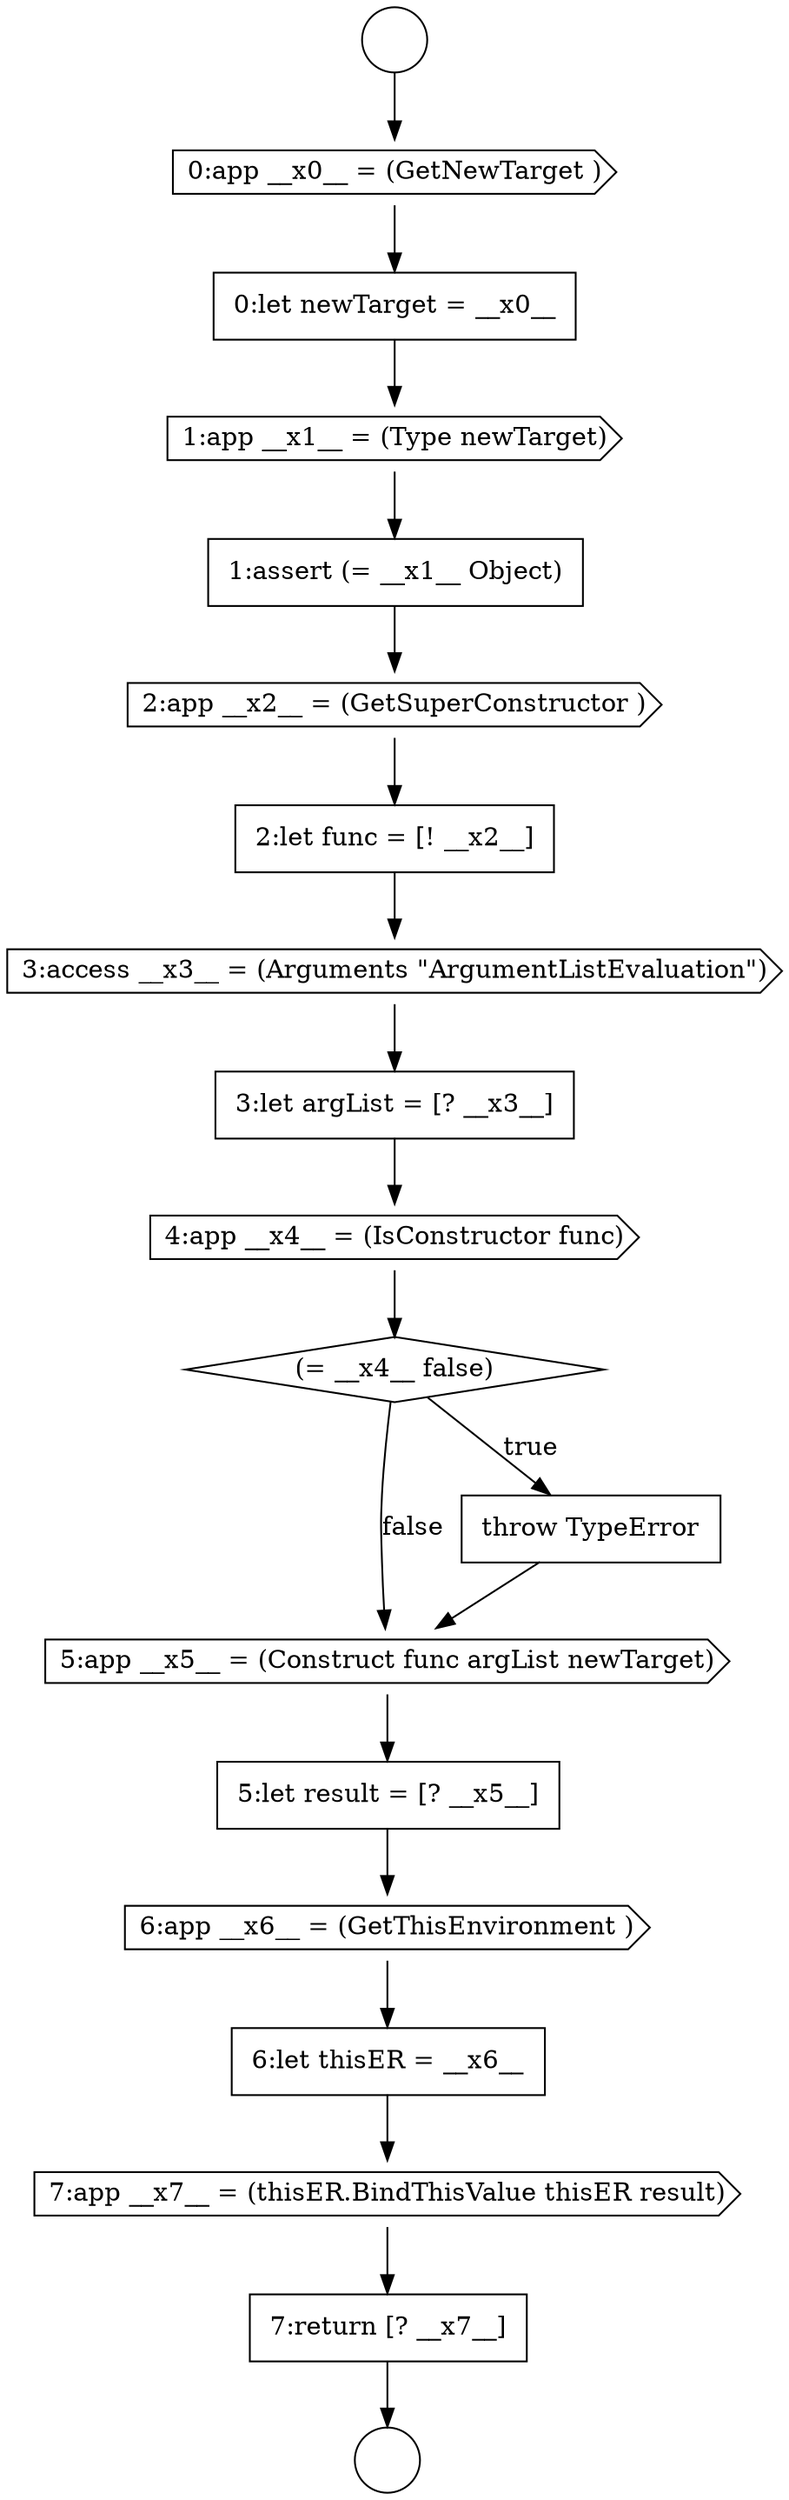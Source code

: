 digraph {
  node4747 [shape=cds, label=<<font color="black">1:app __x1__ = (Type newTarget)</font>> color="black" fillcolor="white" style=filled]
  node4760 [shape=cds, label=<<font color="black">7:app __x7__ = (thisER.BindThisValue thisER result)</font>> color="black" fillcolor="white" style=filled]
  node4756 [shape=cds, label=<<font color="black">5:app __x5__ = (Construct func argList newTarget)</font>> color="black" fillcolor="white" style=filled]
  node4751 [shape=cds, label=<<font color="black">3:access __x3__ = (Arguments &quot;ArgumentListEvaluation&quot;)</font>> color="black" fillcolor="white" style=filled]
  node4753 [shape=cds, label=<<font color="black">4:app __x4__ = (IsConstructor func)</font>> color="black" fillcolor="white" style=filled]
  node4758 [shape=cds, label=<<font color="black">6:app __x6__ = (GetThisEnvironment )</font>> color="black" fillcolor="white" style=filled]
  node4748 [shape=none, margin=0, label=<<font color="black">
    <table border="0" cellborder="1" cellspacing="0" cellpadding="10">
      <tr><td align="left">1:assert (= __x1__ Object)</td></tr>
    </table>
  </font>> color="black" fillcolor="white" style=filled]
  node4755 [shape=none, margin=0, label=<<font color="black">
    <table border="0" cellborder="1" cellspacing="0" cellpadding="10">
      <tr><td align="left">throw TypeError</td></tr>
    </table>
  </font>> color="black" fillcolor="white" style=filled]
  node4752 [shape=none, margin=0, label=<<font color="black">
    <table border="0" cellborder="1" cellspacing="0" cellpadding="10">
      <tr><td align="left">3:let argList = [? __x3__]</td></tr>
    </table>
  </font>> color="black" fillcolor="white" style=filled]
  node4743 [shape=circle label=" " color="black" fillcolor="white" style=filled]
  node4761 [shape=none, margin=0, label=<<font color="black">
    <table border="0" cellborder="1" cellspacing="0" cellpadding="10">
      <tr><td align="left">7:return [? __x7__]</td></tr>
    </table>
  </font>> color="black" fillcolor="white" style=filled]
  node4757 [shape=none, margin=0, label=<<font color="black">
    <table border="0" cellborder="1" cellspacing="0" cellpadding="10">
      <tr><td align="left">5:let result = [? __x5__]</td></tr>
    </table>
  </font>> color="black" fillcolor="white" style=filled]
  node4746 [shape=none, margin=0, label=<<font color="black">
    <table border="0" cellborder="1" cellspacing="0" cellpadding="10">
      <tr><td align="left">0:let newTarget = __x0__</td></tr>
    </table>
  </font>> color="black" fillcolor="white" style=filled]
  node4750 [shape=none, margin=0, label=<<font color="black">
    <table border="0" cellborder="1" cellspacing="0" cellpadding="10">
      <tr><td align="left">2:let func = [! __x2__]</td></tr>
    </table>
  </font>> color="black" fillcolor="white" style=filled]
  node4744 [shape=circle label=" " color="black" fillcolor="white" style=filled]
  node4749 [shape=cds, label=<<font color="black">2:app __x2__ = (GetSuperConstructor )</font>> color="black" fillcolor="white" style=filled]
  node4754 [shape=diamond, label=<<font color="black">(= __x4__ false)</font>> color="black" fillcolor="white" style=filled]
  node4745 [shape=cds, label=<<font color="black">0:app __x0__ = (GetNewTarget )</font>> color="black" fillcolor="white" style=filled]
  node4759 [shape=none, margin=0, label=<<font color="black">
    <table border="0" cellborder="1" cellspacing="0" cellpadding="10">
      <tr><td align="left">6:let thisER = __x6__</td></tr>
    </table>
  </font>> color="black" fillcolor="white" style=filled]
  node4752 -> node4753 [ color="black"]
  node4745 -> node4746 [ color="black"]
  node4756 -> node4757 [ color="black"]
  node4748 -> node4749 [ color="black"]
  node4758 -> node4759 [ color="black"]
  node4757 -> node4758 [ color="black"]
  node4761 -> node4744 [ color="black"]
  node4755 -> node4756 [ color="black"]
  node4747 -> node4748 [ color="black"]
  node4746 -> node4747 [ color="black"]
  node4759 -> node4760 [ color="black"]
  node4751 -> node4752 [ color="black"]
  node4760 -> node4761 [ color="black"]
  node4754 -> node4755 [label=<<font color="black">true</font>> color="black"]
  node4754 -> node4756 [label=<<font color="black">false</font>> color="black"]
  node4743 -> node4745 [ color="black"]
  node4750 -> node4751 [ color="black"]
  node4753 -> node4754 [ color="black"]
  node4749 -> node4750 [ color="black"]
}
